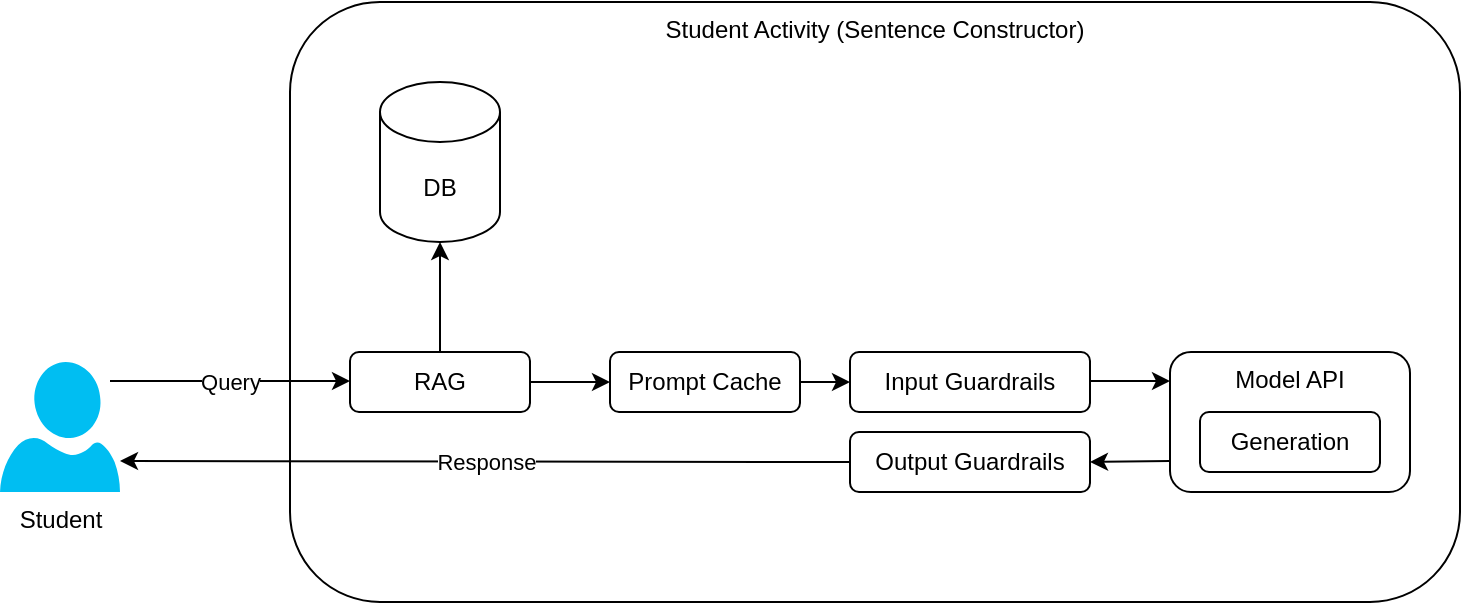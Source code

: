 <mxfile version="26.0.11">
  <diagram name="Page-1" id="ZEZ5xU0Myxhx7QWCWGiU">
    <mxGraphModel dx="1041" dy="1422" grid="1" gridSize="10" guides="1" tooltips="1" connect="1" arrows="1" fold="1" page="1" pageScale="1" pageWidth="850" pageHeight="1100" background="#ffffff" math="0" shadow="0">
      <root>
        <mxCell id="0" />
        <mxCell id="1" parent="0" />
        <mxCell id="AsSuHDZYpOZwhkrZHTpW-4" value="Student Activity (Sentence Constructor)" style="rounded=1;whiteSpace=wrap;html=1;labelPosition=center;verticalLabelPosition=middle;align=center;verticalAlign=top;" vertex="1" parent="1">
          <mxGeometry x="200" y="100" width="585" height="300" as="geometry" />
        </mxCell>
        <mxCell id="AsSuHDZYpOZwhkrZHTpW-25" value="" style="edgeStyle=orthogonalEdgeStyle;rounded=0;orthogonalLoop=1;jettySize=auto;html=1;entryX=0;entryY=0.5;entryDx=0;entryDy=0;exitX=1;exitY=0.5;exitDx=0;exitDy=0;" edge="1" parent="1" source="AsSuHDZYpOZwhkrZHTpW-7" target="AsSuHDZYpOZwhkrZHTpW-2">
          <mxGeometry relative="1" as="geometry">
            <mxPoint x="300" y="350" as="sourcePoint" />
          </mxGeometry>
        </mxCell>
        <mxCell id="AsSuHDZYpOZwhkrZHTpW-2" value="Prompt&amp;nbsp;&lt;span style=&quot;background-color: transparent; color: light-dark(rgb(0, 0, 0), rgb(255, 255, 255));&quot;&gt;Cache&lt;/span&gt;" style="rounded=1;whiteSpace=wrap;html=1;" vertex="1" parent="1">
          <mxGeometry x="360" y="275" width="95" height="30" as="geometry" />
        </mxCell>
        <mxCell id="AsSuHDZYpOZwhkrZHTpW-6" value="Input Guardrails" style="rounded=1;whiteSpace=wrap;html=1;" vertex="1" parent="1">
          <mxGeometry x="480" y="275" width="120" height="30" as="geometry" />
        </mxCell>
        <mxCell id="AsSuHDZYpOZwhkrZHTpW-16" value="" style="edgeStyle=orthogonalEdgeStyle;rounded=0;orthogonalLoop=1;jettySize=auto;html=1;" edge="1" parent="1" source="AsSuHDZYpOZwhkrZHTpW-7" target="AsSuHDZYpOZwhkrZHTpW-14">
          <mxGeometry relative="1" as="geometry" />
        </mxCell>
        <mxCell id="AsSuHDZYpOZwhkrZHTpW-7" value="RAG" style="rounded=1;whiteSpace=wrap;html=1;" vertex="1" parent="1">
          <mxGeometry x="230" y="275" width="90" height="30" as="geometry" />
        </mxCell>
        <mxCell id="AsSuHDZYpOZwhkrZHTpW-9" value="Model API" style="rounded=1;whiteSpace=wrap;html=1;align=center;labelPosition=center;verticalLabelPosition=middle;verticalAlign=top;" vertex="1" parent="1">
          <mxGeometry x="640" y="275" width="120" height="70" as="geometry" />
        </mxCell>
        <mxCell id="AsSuHDZYpOZwhkrZHTpW-11" value="Student&lt;div&gt;&lt;br&gt;&lt;/div&gt;" style="verticalLabelPosition=bottom;html=1;verticalAlign=top;align=center;strokeColor=none;fillColor=#00BEF2;shape=mxgraph.azure.user;" vertex="1" parent="1">
          <mxGeometry x="55" y="280" width="60" height="65" as="geometry" />
        </mxCell>
        <mxCell id="AsSuHDZYpOZwhkrZHTpW-13" value="Response" style="endArrow=classic;html=1;rounded=0;exitX=0;exitY=0.5;exitDx=0;exitDy=0;" edge="1" parent="1" source="AsSuHDZYpOZwhkrZHTpW-18">
          <mxGeometry width="50" height="50" relative="1" as="geometry">
            <mxPoint x="255" y="329.5" as="sourcePoint" />
            <mxPoint x="115" y="329.5" as="targetPoint" />
          </mxGeometry>
        </mxCell>
        <mxCell id="AsSuHDZYpOZwhkrZHTpW-14" value="DB" style="shape=cylinder3;whiteSpace=wrap;html=1;boundedLbl=1;backgroundOutline=1;size=15;" vertex="1" parent="1">
          <mxGeometry x="245" y="140" width="60" height="80" as="geometry" />
        </mxCell>
        <mxCell id="AsSuHDZYpOZwhkrZHTpW-3" value="Generation" style="rounded=1;whiteSpace=wrap;html=1;" vertex="1" parent="1">
          <mxGeometry x="655" y="305" width="90" height="30" as="geometry" />
        </mxCell>
        <mxCell id="AsSuHDZYpOZwhkrZHTpW-17" style="edgeStyle=orthogonalEdgeStyle;rounded=0;orthogonalLoop=1;jettySize=auto;html=1;exitX=0.5;exitY=1;exitDx=0;exitDy=0;" edge="1" parent="1" source="AsSuHDZYpOZwhkrZHTpW-9" target="AsSuHDZYpOZwhkrZHTpW-9">
          <mxGeometry relative="1" as="geometry" />
        </mxCell>
        <mxCell id="AsSuHDZYpOZwhkrZHTpW-18" value="Output Guardrails" style="rounded=1;whiteSpace=wrap;html=1;" vertex="1" parent="1">
          <mxGeometry x="480" y="315" width="120" height="30" as="geometry" />
        </mxCell>
        <mxCell id="AsSuHDZYpOZwhkrZHTpW-20" value="" style="endArrow=classic;html=1;rounded=0;entryX=0;entryY=0.5;entryDx=0;entryDy=0;exitX=1;exitY=0.5;exitDx=0;exitDy=0;" edge="1" parent="1" source="AsSuHDZYpOZwhkrZHTpW-2" target="AsSuHDZYpOZwhkrZHTpW-6">
          <mxGeometry width="50" height="50" relative="1" as="geometry">
            <mxPoint x="255" y="490" as="sourcePoint" />
            <mxPoint x="305" y="440" as="targetPoint" />
          </mxGeometry>
        </mxCell>
        <mxCell id="AsSuHDZYpOZwhkrZHTpW-21" value="Query" style="endArrow=classic;html=1;rounded=0;" edge="1" parent="1">
          <mxGeometry width="50" height="50" relative="1" as="geometry">
            <mxPoint x="110" y="289.5" as="sourcePoint" />
            <mxPoint x="230" y="289.5" as="targetPoint" />
          </mxGeometry>
        </mxCell>
        <mxCell id="AsSuHDZYpOZwhkrZHTpW-23" value="" style="endArrow=classic;html=1;rounded=0;" edge="1" parent="1">
          <mxGeometry width="50" height="50" relative="1" as="geometry">
            <mxPoint x="600" y="289.5" as="sourcePoint" />
            <mxPoint x="640" y="289.5" as="targetPoint" />
          </mxGeometry>
        </mxCell>
        <mxCell id="AsSuHDZYpOZwhkrZHTpW-24" value="" style="endArrow=classic;html=1;rounded=0;" edge="1" parent="1">
          <mxGeometry width="50" height="50" relative="1" as="geometry">
            <mxPoint x="640" y="329.5" as="sourcePoint" />
            <mxPoint x="600" y="330" as="targetPoint" />
          </mxGeometry>
        </mxCell>
      </root>
    </mxGraphModel>
  </diagram>
</mxfile>
